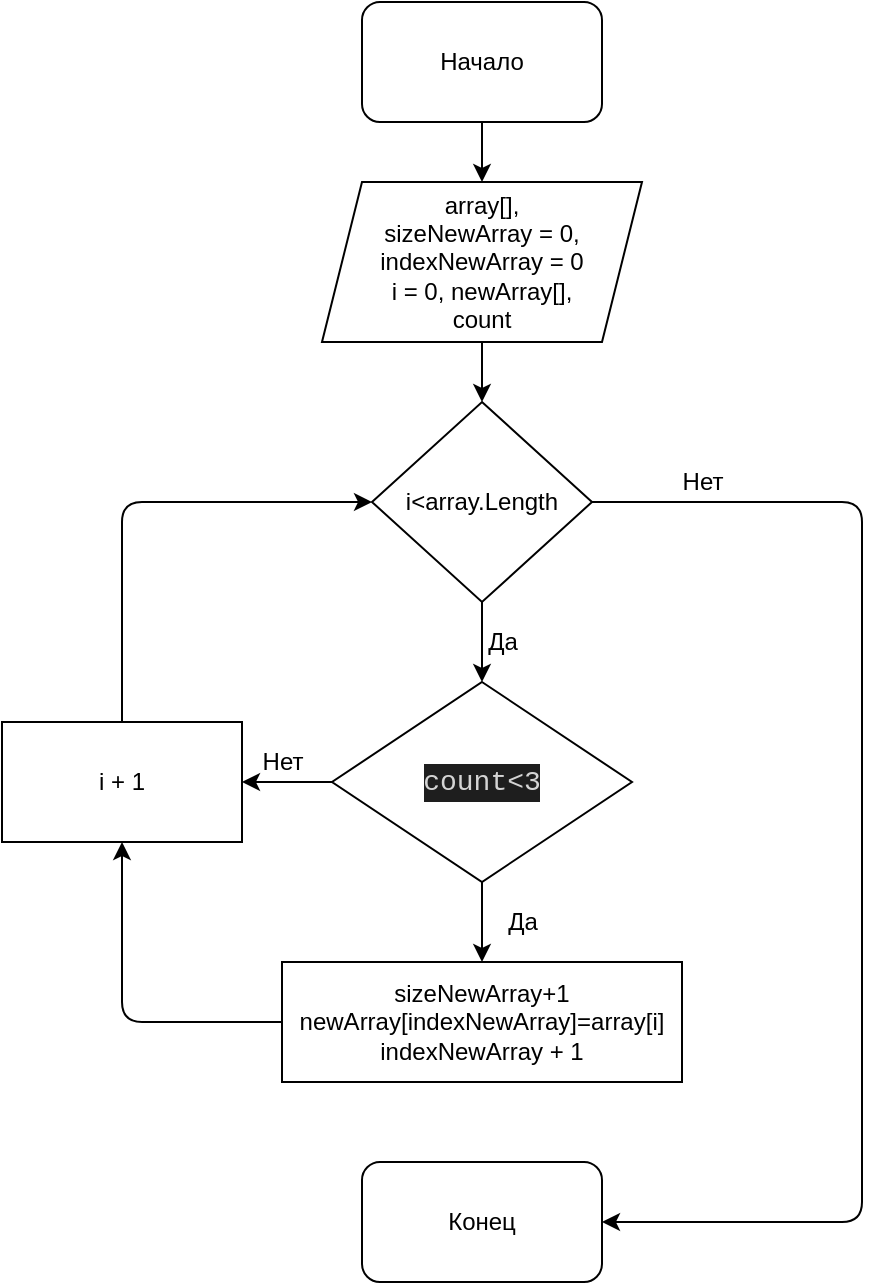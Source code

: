<mxfile>
    <diagram id="lPkHt8QZe7SOU9DSFKzb" name="Страница 1">
        <mxGraphModel dx="116" dy="390" grid="1" gridSize="10" guides="1" tooltips="1" connect="1" arrows="1" fold="1" page="1" pageScale="1" pageWidth="827" pageHeight="1169" background="none" math="0" shadow="0">
            <root>
                <mxCell id="0"/>
                <mxCell id="1" parent="0"/>
                <mxCell id="6" value="" style="edgeStyle=none;html=1;" edge="1" parent="1" source="2" target="3">
                    <mxGeometry relative="1" as="geometry"/>
                </mxCell>
                <mxCell id="2" value="Начало" style="rounded=1;whiteSpace=wrap;html=1;" vertex="1" parent="1">
                    <mxGeometry x="180" y="10" width="120" height="60" as="geometry"/>
                </mxCell>
                <mxCell id="5" value="" style="edgeStyle=none;html=1;" edge="1" parent="1" source="3" target="4">
                    <mxGeometry relative="1" as="geometry"/>
                </mxCell>
                <mxCell id="3" value="array[],&lt;br&gt;&lt;div&gt;sizeNewArray = 0,&lt;/div&gt;&lt;div&gt;indexNewArray = 0&lt;/div&gt;&lt;div&gt;i = 0, newArray[],&lt;/div&gt;&lt;div&gt;count&lt;/div&gt;" style="shape=parallelogram;perimeter=parallelogramPerimeter;whiteSpace=wrap;html=1;fixedSize=1;" vertex="1" parent="1">
                    <mxGeometry x="160" y="100" width="160" height="80" as="geometry"/>
                </mxCell>
                <mxCell id="8" value="" style="edgeStyle=none;html=1;" edge="1" parent="1" source="4" target="7">
                    <mxGeometry relative="1" as="geometry"/>
                </mxCell>
                <mxCell id="22" style="edgeStyle=none;html=1;entryX=1;entryY=0.5;entryDx=0;entryDy=0;" edge="1" parent="1" source="4" target="21">
                    <mxGeometry relative="1" as="geometry">
                        <mxPoint x="570" y="260" as="targetPoint"/>
                        <Array as="points">
                            <mxPoint x="430" y="260"/>
                            <mxPoint x="430" y="620"/>
                        </Array>
                    </mxGeometry>
                </mxCell>
                <mxCell id="4" value="i&amp;lt;array.Length" style="rhombus;whiteSpace=wrap;html=1;" vertex="1" parent="1">
                    <mxGeometry x="185" y="210" width="110" height="100" as="geometry"/>
                </mxCell>
                <mxCell id="13" value="" style="edgeStyle=none;html=1;" edge="1" parent="1" source="7" target="12">
                    <mxGeometry relative="1" as="geometry"/>
                </mxCell>
                <mxCell id="20" value="" style="edgeStyle=none;html=1;" edge="1" parent="1" source="7" target="17">
                    <mxGeometry relative="1" as="geometry"/>
                </mxCell>
                <mxCell id="7" value="&lt;div style=&quot;color: rgb(212 , 212 , 212) ; background-color: rgb(30 , 30 , 30) ; font-family: &amp;#34;consolas&amp;#34; , &amp;#34;courier new&amp;#34; , monospace ; font-size: 14px ; line-height: 19px&quot;&gt;count&amp;lt;3&lt;/div&gt;" style="rhombus;whiteSpace=wrap;html=1;" vertex="1" parent="1">
                    <mxGeometry x="165" y="350" width="150" height="100" as="geometry"/>
                </mxCell>
                <mxCell id="9" value="Да" style="text;html=1;align=center;verticalAlign=middle;resizable=0;points=[];autosize=1;strokeColor=none;fillColor=none;" vertex="1" parent="1">
                    <mxGeometry x="235" y="320" width="30" height="20" as="geometry"/>
                </mxCell>
                <mxCell id="18" style="edgeStyle=none;html=1;entryX=0.5;entryY=1;entryDx=0;entryDy=0;" edge="1" parent="1" source="12" target="17">
                    <mxGeometry relative="1" as="geometry">
                        <mxPoint x="20" y="520" as="targetPoint"/>
                        <Array as="points">
                            <mxPoint x="60" y="520"/>
                            <mxPoint x="60" y="460"/>
                        </Array>
                    </mxGeometry>
                </mxCell>
                <mxCell id="12" value="sizeNewArray+1&lt;br&gt;newArray[indexNewArray]=array[i]&lt;br&gt;indexNewArray + 1" style="rounded=0;whiteSpace=wrap;html=1;" vertex="1" parent="1">
                    <mxGeometry x="140" y="490" width="200" height="60" as="geometry"/>
                </mxCell>
                <mxCell id="14" value="Да" style="text;html=1;align=center;verticalAlign=middle;resizable=0;points=[];autosize=1;strokeColor=none;fillColor=none;" vertex="1" parent="1">
                    <mxGeometry x="245" y="460" width="30" height="20" as="geometry"/>
                </mxCell>
                <mxCell id="19" style="edgeStyle=none;html=1;entryX=0;entryY=0.5;entryDx=0;entryDy=0;" edge="1" parent="1" source="17" target="4">
                    <mxGeometry relative="1" as="geometry">
                        <mxPoint x="60" y="250" as="targetPoint"/>
                        <Array as="points">
                            <mxPoint x="60" y="260"/>
                        </Array>
                    </mxGeometry>
                </mxCell>
                <mxCell id="17" value="i + 1" style="rounded=0;whiteSpace=wrap;html=1;" vertex="1" parent="1">
                    <mxGeometry y="370" width="120" height="60" as="geometry"/>
                </mxCell>
                <mxCell id="21" value="Конец" style="rounded=1;whiteSpace=wrap;html=1;" vertex="1" parent="1">
                    <mxGeometry x="180" y="590" width="120" height="60" as="geometry"/>
                </mxCell>
                <mxCell id="23" value="Нет" style="text;html=1;align=center;verticalAlign=middle;resizable=0;points=[];autosize=1;strokeColor=none;fillColor=none;" vertex="1" parent="1">
                    <mxGeometry x="330" y="240" width="40" height="20" as="geometry"/>
                </mxCell>
                <mxCell id="24" value="Нет" style="text;html=1;align=center;verticalAlign=middle;resizable=0;points=[];autosize=1;strokeColor=none;fillColor=none;" vertex="1" parent="1">
                    <mxGeometry x="120" y="380" width="40" height="20" as="geometry"/>
                </mxCell>
            </root>
        </mxGraphModel>
    </diagram>
</mxfile>